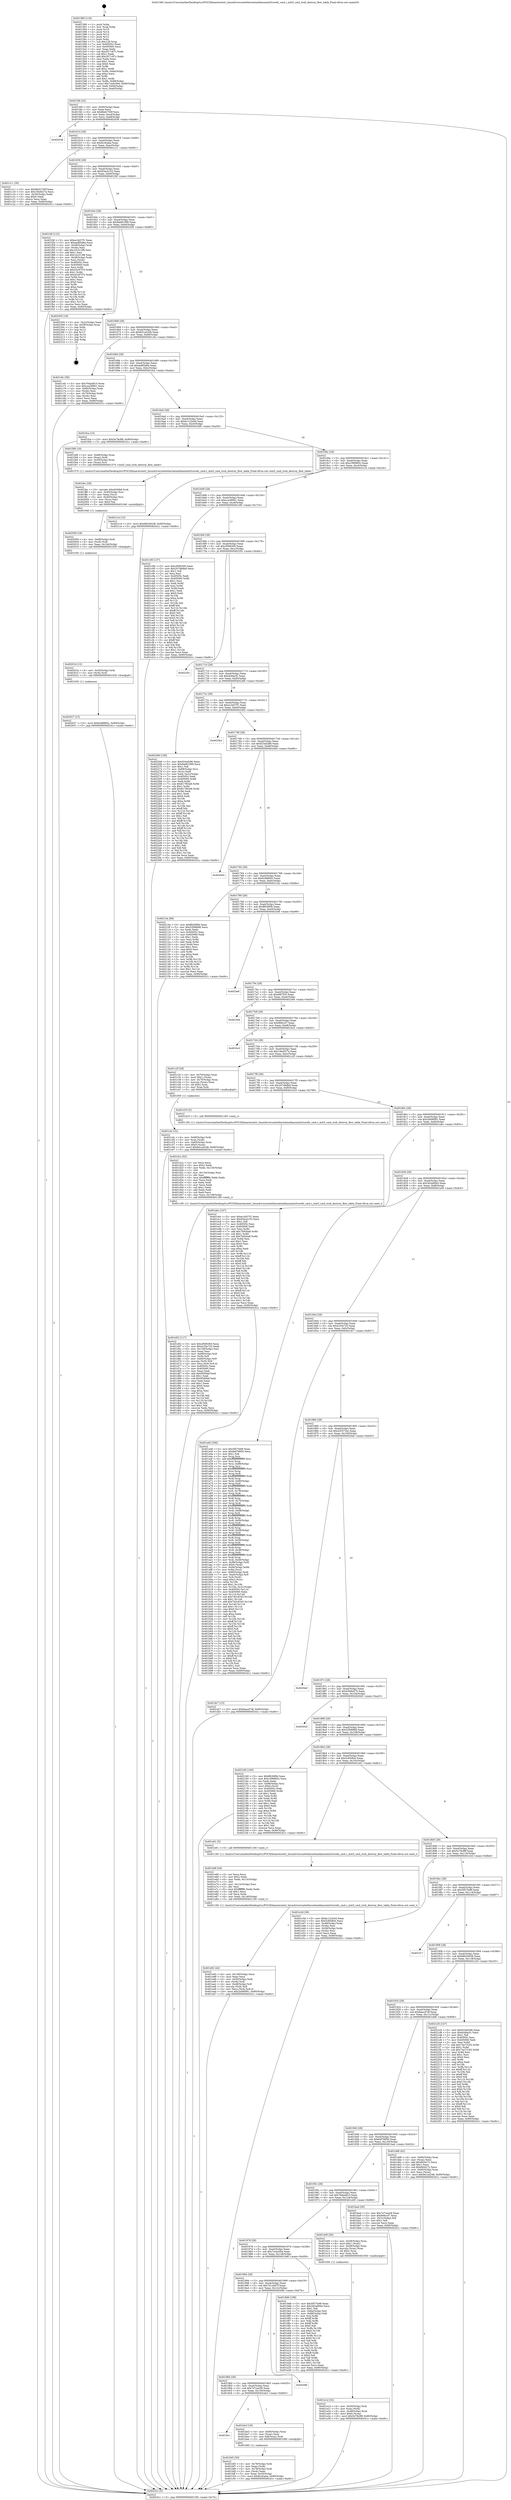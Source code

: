 digraph "0x401580" {
  label = "0x401580 (/mnt/c/Users/mathe/Desktop/tcc/POCII/binaries/extr_linuxdriversnetethernetmellanoxmlx5corefs_cmd.c_mlx5_cmd_stub_destroy_flow_table_Final-ollvm.out::main(0))"
  labelloc = "t"
  node[shape=record]

  Entry [label="",width=0.3,height=0.3,shape=circle,fillcolor=black,style=filled]
  "0x4015f4" [label="{
     0x4015f4 [32]\l
     | [instrs]\l
     &nbsp;&nbsp;0x4015f4 \<+6\>: mov -0x90(%rbp),%eax\l
     &nbsp;&nbsp;0x4015fa \<+2\>: mov %eax,%ecx\l
     &nbsp;&nbsp;0x4015fc \<+6\>: sub $0x8bd2700f,%ecx\l
     &nbsp;&nbsp;0x401602 \<+6\>: mov %eax,-0xa4(%rbp)\l
     &nbsp;&nbsp;0x401608 \<+6\>: mov %ecx,-0xa8(%rbp)\l
     &nbsp;&nbsp;0x40160e \<+6\>: je 0000000000402036 \<main+0xab6\>\l
  }"]
  "0x402036" [label="{
     0x402036\l
  }", style=dashed]
  "0x401614" [label="{
     0x401614 [28]\l
     | [instrs]\l
     &nbsp;&nbsp;0x401614 \<+5\>: jmp 0000000000401619 \<main+0x99\>\l
     &nbsp;&nbsp;0x401619 \<+6\>: mov -0xa4(%rbp),%eax\l
     &nbsp;&nbsp;0x40161f \<+5\>: sub $0x8ccfcaba,%eax\l
     &nbsp;&nbsp;0x401624 \<+6\>: mov %eax,-0xac(%rbp)\l
     &nbsp;&nbsp;0x40162a \<+6\>: je 0000000000401c11 \<main+0x691\>\l
  }"]
  Exit [label="",width=0.3,height=0.3,shape=circle,fillcolor=black,style=filled,peripheries=2]
  "0x401c11" [label="{
     0x401c11 [30]\l
     | [instrs]\l
     &nbsp;&nbsp;0x401c11 \<+5\>: mov $0x8bd2700f,%eax\l
     &nbsp;&nbsp;0x401c16 \<+5\>: mov $0x19ed527a,%ecx\l
     &nbsp;&nbsp;0x401c1b \<+3\>: mov -0x30(%rbp),%edx\l
     &nbsp;&nbsp;0x401c1e \<+3\>: cmp $0x0,%edx\l
     &nbsp;&nbsp;0x401c21 \<+3\>: cmove %ecx,%eax\l
     &nbsp;&nbsp;0x401c24 \<+6\>: mov %eax,-0x90(%rbp)\l
     &nbsp;&nbsp;0x401c2a \<+5\>: jmp 000000000040241c \<main+0xe9c\>\l
  }"]
  "0x401630" [label="{
     0x401630 [28]\l
     | [instrs]\l
     &nbsp;&nbsp;0x401630 \<+5\>: jmp 0000000000401635 \<main+0xb5\>\l
     &nbsp;&nbsp;0x401635 \<+6\>: mov -0xa4(%rbp),%eax\l
     &nbsp;&nbsp;0x40163b \<+5\>: sub $0x93acb153,%eax\l
     &nbsp;&nbsp;0x401640 \<+6\>: mov %eax,-0xb0(%rbp)\l
     &nbsp;&nbsp;0x401646 \<+6\>: je 0000000000401f4f \<main+0x9cf\>\l
  }"]
  "0x402027" [label="{
     0x402027 [15]\l
     | [instrs]\l
     &nbsp;&nbsp;0x402027 \<+10\>: movl $0xfcd88842,-0x90(%rbp)\l
     &nbsp;&nbsp;0x402031 \<+5\>: jmp 000000000040241c \<main+0xe9c\>\l
  }"]
  "0x401f4f" [label="{
     0x401f4f [123]\l
     | [instrs]\l
     &nbsp;&nbsp;0x401f4f \<+5\>: mov $0xec3d37f1,%eax\l
     &nbsp;&nbsp;0x401f54 \<+5\>: mov $0xae8f3d6a,%ecx\l
     &nbsp;&nbsp;0x401f59 \<+4\>: mov -0x48(%rbp),%rdx\l
     &nbsp;&nbsp;0x401f5d \<+2\>: mov (%rdx),%esi\l
     &nbsp;&nbsp;0x401f5f \<+6\>: add $0x10c313f8,%esi\l
     &nbsp;&nbsp;0x401f65 \<+3\>: add $0x1,%esi\l
     &nbsp;&nbsp;0x401f68 \<+6\>: sub $0x10c313f8,%esi\l
     &nbsp;&nbsp;0x401f6e \<+4\>: mov -0x48(%rbp),%rdx\l
     &nbsp;&nbsp;0x401f72 \<+2\>: mov %esi,(%rdx)\l
     &nbsp;&nbsp;0x401f74 \<+7\>: mov 0x40505c,%esi\l
     &nbsp;&nbsp;0x401f7b \<+7\>: mov 0x405060,%edi\l
     &nbsp;&nbsp;0x401f82 \<+3\>: mov %esi,%r8d\l
     &nbsp;&nbsp;0x401f85 \<+7\>: sub $0x43c97f7e,%r8d\l
     &nbsp;&nbsp;0x401f8c \<+4\>: sub $0x1,%r8d\l
     &nbsp;&nbsp;0x401f90 \<+7\>: add $0x43c97f7e,%r8d\l
     &nbsp;&nbsp;0x401f97 \<+4\>: imul %r8d,%esi\l
     &nbsp;&nbsp;0x401f9b \<+3\>: and $0x1,%esi\l
     &nbsp;&nbsp;0x401f9e \<+3\>: cmp $0x0,%esi\l
     &nbsp;&nbsp;0x401fa1 \<+4\>: sete %r9b\l
     &nbsp;&nbsp;0x401fa5 \<+3\>: cmp $0xa,%edi\l
     &nbsp;&nbsp;0x401fa8 \<+4\>: setl %r10b\l
     &nbsp;&nbsp;0x401fac \<+3\>: mov %r9b,%r11b\l
     &nbsp;&nbsp;0x401faf \<+3\>: and %r10b,%r11b\l
     &nbsp;&nbsp;0x401fb2 \<+3\>: xor %r10b,%r9b\l
     &nbsp;&nbsp;0x401fb5 \<+3\>: or %r9b,%r11b\l
     &nbsp;&nbsp;0x401fb8 \<+4\>: test $0x1,%r11b\l
     &nbsp;&nbsp;0x401fbc \<+3\>: cmovne %ecx,%eax\l
     &nbsp;&nbsp;0x401fbf \<+6\>: mov %eax,-0x90(%rbp)\l
     &nbsp;&nbsp;0x401fc5 \<+5\>: jmp 000000000040241c \<main+0xe9c\>\l
  }"]
  "0x40164c" [label="{
     0x40164c [28]\l
     | [instrs]\l
     &nbsp;&nbsp;0x40164c \<+5\>: jmp 0000000000401651 \<main+0xd1\>\l
     &nbsp;&nbsp;0x401651 \<+6\>: mov -0xa4(%rbp),%eax\l
     &nbsp;&nbsp;0x401657 \<+5\>: sub $0x9ab81089,%eax\l
     &nbsp;&nbsp;0x40165c \<+6\>: mov %eax,-0xb4(%rbp)\l
     &nbsp;&nbsp;0x401662 \<+6\>: je 0000000000402305 \<main+0xd85\>\l
  }"]
  "0x40201b" [label="{
     0x40201b [12]\l
     | [instrs]\l
     &nbsp;&nbsp;0x40201b \<+4\>: mov -0x50(%rbp),%rdi\l
     &nbsp;&nbsp;0x40201f \<+3\>: mov (%rdi),%rdi\l
     &nbsp;&nbsp;0x402022 \<+5\>: call 0000000000401030 \<free@plt\>\l
     | [calls]\l
     &nbsp;&nbsp;0x401030 \{1\} (unknown)\l
  }"]
  "0x402305" [label="{
     0x402305 [18]\l
     | [instrs]\l
     &nbsp;&nbsp;0x402305 \<+3\>: mov -0x2c(%rbp),%eax\l
     &nbsp;&nbsp;0x402308 \<+4\>: lea -0x28(%rbp),%rsp\l
     &nbsp;&nbsp;0x40230c \<+1\>: pop %rbx\l
     &nbsp;&nbsp;0x40230d \<+2\>: pop %r12\l
     &nbsp;&nbsp;0x40230f \<+2\>: pop %r13\l
     &nbsp;&nbsp;0x402311 \<+2\>: pop %r14\l
     &nbsp;&nbsp;0x402313 \<+2\>: pop %r15\l
     &nbsp;&nbsp;0x402315 \<+1\>: pop %rbp\l
     &nbsp;&nbsp;0x402316 \<+1\>: ret\l
  }"]
  "0x401668" [label="{
     0x401668 [28]\l
     | [instrs]\l
     &nbsp;&nbsp;0x401668 \<+5\>: jmp 000000000040166d \<main+0xed\>\l
     &nbsp;&nbsp;0x40166d \<+6\>: mov -0xa4(%rbp),%eax\l
     &nbsp;&nbsp;0x401673 \<+5\>: sub $0x9d1a4248,%eax\l
     &nbsp;&nbsp;0x401678 \<+6\>: mov %eax,-0xb8(%rbp)\l
     &nbsp;&nbsp;0x40167e \<+6\>: je 0000000000401c6c \<main+0x6ec\>\l
  }"]
  "0x402009" [label="{
     0x402009 [18]\l
     | [instrs]\l
     &nbsp;&nbsp;0x402009 \<+4\>: mov -0x68(%rbp),%rdi\l
     &nbsp;&nbsp;0x40200d \<+3\>: mov (%rdi),%rdi\l
     &nbsp;&nbsp;0x402010 \<+6\>: mov %eax,-0x144(%rbp)\l
     &nbsp;&nbsp;0x402016 \<+5\>: call 0000000000401030 \<free@plt\>\l
     | [calls]\l
     &nbsp;&nbsp;0x401030 \{1\} (unknown)\l
  }"]
  "0x401c6c" [label="{
     0x401c6c [36]\l
     | [instrs]\l
     &nbsp;&nbsp;0x401c6c \<+5\>: mov $0x76da4810,%eax\l
     &nbsp;&nbsp;0x401c71 \<+5\>: mov $0xcca38901,%ecx\l
     &nbsp;&nbsp;0x401c76 \<+4\>: mov -0x60(%rbp),%rdx\l
     &nbsp;&nbsp;0x401c7a \<+2\>: mov (%rdx),%esi\l
     &nbsp;&nbsp;0x401c7c \<+4\>: mov -0x70(%rbp),%rdx\l
     &nbsp;&nbsp;0x401c80 \<+2\>: cmp (%rdx),%esi\l
     &nbsp;&nbsp;0x401c82 \<+3\>: cmovl %ecx,%eax\l
     &nbsp;&nbsp;0x401c85 \<+6\>: mov %eax,-0x90(%rbp)\l
     &nbsp;&nbsp;0x401c8b \<+5\>: jmp 000000000040241c \<main+0xe9c\>\l
  }"]
  "0x401684" [label="{
     0x401684 [28]\l
     | [instrs]\l
     &nbsp;&nbsp;0x401684 \<+5\>: jmp 0000000000401689 \<main+0x109\>\l
     &nbsp;&nbsp;0x401689 \<+6\>: mov -0xa4(%rbp),%eax\l
     &nbsp;&nbsp;0x40168f \<+5\>: sub $0xae8f3d6a,%eax\l
     &nbsp;&nbsp;0x401694 \<+6\>: mov %eax,-0xbc(%rbp)\l
     &nbsp;&nbsp;0x40169a \<+6\>: je 0000000000401fca \<main+0xa4a\>\l
  }"]
  "0x401fec" [label="{
     0x401fec [29]\l
     | [instrs]\l
     &nbsp;&nbsp;0x401fec \<+10\>: movabs $0x4030b6,%rdi\l
     &nbsp;&nbsp;0x401ff6 \<+4\>: mov -0x40(%rbp),%rsi\l
     &nbsp;&nbsp;0x401ffa \<+2\>: mov %eax,(%rsi)\l
     &nbsp;&nbsp;0x401ffc \<+4\>: mov -0x40(%rbp),%rsi\l
     &nbsp;&nbsp;0x402000 \<+2\>: mov (%rsi),%esi\l
     &nbsp;&nbsp;0x402002 \<+2\>: mov $0x0,%al\l
     &nbsp;&nbsp;0x402004 \<+5\>: call 0000000000401040 \<printf@plt\>\l
     | [calls]\l
     &nbsp;&nbsp;0x401040 \{1\} (unknown)\l
  }"]
  "0x401fca" [label="{
     0x401fca [15]\l
     | [instrs]\l
     &nbsp;&nbsp;0x401fca \<+10\>: movl $0x5e78cf8f,-0x90(%rbp)\l
     &nbsp;&nbsp;0x401fd4 \<+5\>: jmp 000000000040241c \<main+0xe9c\>\l
  }"]
  "0x4016a0" [label="{
     0x4016a0 [28]\l
     | [instrs]\l
     &nbsp;&nbsp;0x4016a0 \<+5\>: jmp 00000000004016a5 \<main+0x125\>\l
     &nbsp;&nbsp;0x4016a5 \<+6\>: mov -0xa4(%rbp),%eax\l
     &nbsp;&nbsp;0x4016ab \<+5\>: sub $0xbc122e5d,%eax\l
     &nbsp;&nbsp;0x4016b0 \<+6\>: mov %eax,-0xc0(%rbp)\l
     &nbsp;&nbsp;0x4016b6 \<+6\>: je 0000000000401fd9 \<main+0xa59\>\l
  }"]
  "0x401e92" [label="{
     0x401e92 [42]\l
     | [instrs]\l
     &nbsp;&nbsp;0x401e92 \<+6\>: mov -0x140(%rbp),%ecx\l
     &nbsp;&nbsp;0x401e98 \<+3\>: imul %eax,%ecx\l
     &nbsp;&nbsp;0x401e9b \<+4\>: mov -0x50(%rbp),%rdi\l
     &nbsp;&nbsp;0x401e9f \<+3\>: mov (%rdi),%rdi\l
     &nbsp;&nbsp;0x401ea2 \<+4\>: mov -0x48(%rbp),%r8\l
     &nbsp;&nbsp;0x401ea6 \<+3\>: movslq (%r8),%r8\l
     &nbsp;&nbsp;0x401ea9 \<+4\>: mov %ecx,(%rdi,%r8,4)\l
     &nbsp;&nbsp;0x401ead \<+10\>: movl $0x2b090f91,-0x90(%rbp)\l
     &nbsp;&nbsp;0x401eb7 \<+5\>: jmp 000000000040241c \<main+0xe9c\>\l
  }"]
  "0x401fd9" [label="{
     0x401fd9 [19]\l
     | [instrs]\l
     &nbsp;&nbsp;0x401fd9 \<+4\>: mov -0x68(%rbp),%rax\l
     &nbsp;&nbsp;0x401fdd \<+3\>: mov (%rax),%rdi\l
     &nbsp;&nbsp;0x401fe0 \<+4\>: mov -0x50(%rbp),%rax\l
     &nbsp;&nbsp;0x401fe4 \<+3\>: mov (%rax),%rsi\l
     &nbsp;&nbsp;0x401fe7 \<+5\>: call 0000000000401570 \<mlx5_cmd_stub_destroy_flow_table\>\l
     | [calls]\l
     &nbsp;&nbsp;0x401570 \{1\} (/mnt/c/Users/mathe/Desktop/tcc/POCII/binaries/extr_linuxdriversnetethernetmellanoxmlx5corefs_cmd.c_mlx5_cmd_stub_destroy_flow_table_Final-ollvm.out::mlx5_cmd_stub_destroy_flow_table)\l
  }"]
  "0x4016bc" [label="{
     0x4016bc [28]\l
     | [instrs]\l
     &nbsp;&nbsp;0x4016bc \<+5\>: jmp 00000000004016c1 \<main+0x141\>\l
     &nbsp;&nbsp;0x4016c1 \<+6\>: mov -0xa4(%rbp),%eax\l
     &nbsp;&nbsp;0x4016c7 \<+5\>: sub $0xc398965c,%eax\l
     &nbsp;&nbsp;0x4016cc \<+6\>: mov %eax,-0xc4(%rbp)\l
     &nbsp;&nbsp;0x4016d2 \<+6\>: je 00000000004021c4 \<main+0xc44\>\l
  }"]
  "0x401e66" [label="{
     0x401e66 [44]\l
     | [instrs]\l
     &nbsp;&nbsp;0x401e66 \<+2\>: xor %ecx,%ecx\l
     &nbsp;&nbsp;0x401e68 \<+5\>: mov $0x2,%edx\l
     &nbsp;&nbsp;0x401e6d \<+6\>: mov %edx,-0x13c(%rbp)\l
     &nbsp;&nbsp;0x401e73 \<+1\>: cltd\l
     &nbsp;&nbsp;0x401e74 \<+6\>: mov -0x13c(%rbp),%esi\l
     &nbsp;&nbsp;0x401e7a \<+2\>: idiv %esi\l
     &nbsp;&nbsp;0x401e7c \<+6\>: imul $0xfffffffe,%edx,%edx\l
     &nbsp;&nbsp;0x401e82 \<+3\>: sub $0x1,%ecx\l
     &nbsp;&nbsp;0x401e85 \<+2\>: sub %ecx,%edx\l
     &nbsp;&nbsp;0x401e87 \<+6\>: mov %edx,-0x140(%rbp)\l
     &nbsp;&nbsp;0x401e8d \<+5\>: call 0000000000401160 \<next_i\>\l
     | [calls]\l
     &nbsp;&nbsp;0x401160 \{1\} (/mnt/c/Users/mathe/Desktop/tcc/POCII/binaries/extr_linuxdriversnetethernetmellanoxmlx5corefs_cmd.c_mlx5_cmd_stub_destroy_flow_table_Final-ollvm.out::next_i)\l
  }"]
  "0x4021c4" [label="{
     0x4021c4 [15]\l
     | [instrs]\l
     &nbsp;&nbsp;0x4021c4 \<+10\>: movl $0x68028438,-0x90(%rbp)\l
     &nbsp;&nbsp;0x4021ce \<+5\>: jmp 000000000040241c \<main+0xe9c\>\l
  }"]
  "0x4016d8" [label="{
     0x4016d8 [28]\l
     | [instrs]\l
     &nbsp;&nbsp;0x4016d8 \<+5\>: jmp 00000000004016dd \<main+0x15d\>\l
     &nbsp;&nbsp;0x4016dd \<+6\>: mov -0xa4(%rbp),%eax\l
     &nbsp;&nbsp;0x4016e3 \<+5\>: sub $0xcca38901,%eax\l
     &nbsp;&nbsp;0x4016e8 \<+6\>: mov %eax,-0xc8(%rbp)\l
     &nbsp;&nbsp;0x4016ee \<+6\>: je 0000000000401c90 \<main+0x710\>\l
  }"]
  "0x401e1d" [label="{
     0x401e1d [32]\l
     | [instrs]\l
     &nbsp;&nbsp;0x401e1d \<+4\>: mov -0x50(%rbp),%rdi\l
     &nbsp;&nbsp;0x401e21 \<+3\>: mov %rax,(%rdi)\l
     &nbsp;&nbsp;0x401e24 \<+4\>: mov -0x48(%rbp),%rax\l
     &nbsp;&nbsp;0x401e28 \<+6\>: movl $0x0,(%rax)\l
     &nbsp;&nbsp;0x401e2e \<+10\>: movl $0x5e78cf8f,-0x90(%rbp)\l
     &nbsp;&nbsp;0x401e38 \<+5\>: jmp 000000000040241c \<main+0xe9c\>\l
  }"]
  "0x401c90" [label="{
     0x401c90 [137]\l
     | [instrs]\l
     &nbsp;&nbsp;0x401c90 \<+5\>: mov $0xcf596300,%eax\l
     &nbsp;&nbsp;0x401c95 \<+5\>: mov $0x207d8db8,%ecx\l
     &nbsp;&nbsp;0x401c9a \<+2\>: mov $0x1,%dl\l
     &nbsp;&nbsp;0x401c9c \<+2\>: xor %esi,%esi\l
     &nbsp;&nbsp;0x401c9e \<+7\>: mov 0x40505c,%edi\l
     &nbsp;&nbsp;0x401ca5 \<+8\>: mov 0x405060,%r8d\l
     &nbsp;&nbsp;0x401cad \<+3\>: sub $0x1,%esi\l
     &nbsp;&nbsp;0x401cb0 \<+3\>: mov %edi,%r9d\l
     &nbsp;&nbsp;0x401cb3 \<+3\>: add %esi,%r9d\l
     &nbsp;&nbsp;0x401cb6 \<+4\>: imul %r9d,%edi\l
     &nbsp;&nbsp;0x401cba \<+3\>: and $0x1,%edi\l
     &nbsp;&nbsp;0x401cbd \<+3\>: cmp $0x0,%edi\l
     &nbsp;&nbsp;0x401cc0 \<+4\>: sete %r10b\l
     &nbsp;&nbsp;0x401cc4 \<+4\>: cmp $0xa,%r8d\l
     &nbsp;&nbsp;0x401cc8 \<+4\>: setl %r11b\l
     &nbsp;&nbsp;0x401ccc \<+3\>: mov %r10b,%bl\l
     &nbsp;&nbsp;0x401ccf \<+3\>: xor $0xff,%bl\l
     &nbsp;&nbsp;0x401cd2 \<+3\>: mov %r11b,%r14b\l
     &nbsp;&nbsp;0x401cd5 \<+4\>: xor $0xff,%r14b\l
     &nbsp;&nbsp;0x401cd9 \<+3\>: xor $0x0,%dl\l
     &nbsp;&nbsp;0x401cdc \<+3\>: mov %bl,%r15b\l
     &nbsp;&nbsp;0x401cdf \<+4\>: and $0x0,%r15b\l
     &nbsp;&nbsp;0x401ce3 \<+3\>: and %dl,%r10b\l
     &nbsp;&nbsp;0x401ce6 \<+3\>: mov %r14b,%r12b\l
     &nbsp;&nbsp;0x401ce9 \<+4\>: and $0x0,%r12b\l
     &nbsp;&nbsp;0x401ced \<+3\>: and %dl,%r11b\l
     &nbsp;&nbsp;0x401cf0 \<+3\>: or %r10b,%r15b\l
     &nbsp;&nbsp;0x401cf3 \<+3\>: or %r11b,%r12b\l
     &nbsp;&nbsp;0x401cf6 \<+3\>: xor %r12b,%r15b\l
     &nbsp;&nbsp;0x401cf9 \<+3\>: or %r14b,%bl\l
     &nbsp;&nbsp;0x401cfc \<+3\>: xor $0xff,%bl\l
     &nbsp;&nbsp;0x401cff \<+3\>: or $0x0,%dl\l
     &nbsp;&nbsp;0x401d02 \<+2\>: and %dl,%bl\l
     &nbsp;&nbsp;0x401d04 \<+3\>: or %bl,%r15b\l
     &nbsp;&nbsp;0x401d07 \<+4\>: test $0x1,%r15b\l
     &nbsp;&nbsp;0x401d0b \<+3\>: cmovne %ecx,%eax\l
     &nbsp;&nbsp;0x401d0e \<+6\>: mov %eax,-0x90(%rbp)\l
     &nbsp;&nbsp;0x401d14 \<+5\>: jmp 000000000040241c \<main+0xe9c\>\l
  }"]
  "0x4016f4" [label="{
     0x4016f4 [28]\l
     | [instrs]\l
     &nbsp;&nbsp;0x4016f4 \<+5\>: jmp 00000000004016f9 \<main+0x179\>\l
     &nbsp;&nbsp;0x4016f9 \<+6\>: mov -0xa4(%rbp),%eax\l
     &nbsp;&nbsp;0x4016ff \<+5\>: sub $0xcf596300,%eax\l
     &nbsp;&nbsp;0x401704 \<+6\>: mov %eax,-0xcc(%rbp)\l
     &nbsp;&nbsp;0x40170a \<+6\>: je 000000000040235c \<main+0xddc\>\l
  }"]
  "0x401d52" [label="{
     0x401d52 [117]\l
     | [instrs]\l
     &nbsp;&nbsp;0x401d52 \<+5\>: mov $0xcf596300,%ecx\l
     &nbsp;&nbsp;0x401d57 \<+5\>: mov $0x41f3e725,%edx\l
     &nbsp;&nbsp;0x401d5c \<+6\>: mov -0x138(%rbp),%esi\l
     &nbsp;&nbsp;0x401d62 \<+3\>: imul %eax,%esi\l
     &nbsp;&nbsp;0x401d65 \<+4\>: mov -0x68(%rbp),%r8\l
     &nbsp;&nbsp;0x401d69 \<+3\>: mov (%r8),%r8\l
     &nbsp;&nbsp;0x401d6c \<+4\>: mov -0x60(%rbp),%r9\l
     &nbsp;&nbsp;0x401d70 \<+3\>: movslq (%r9),%r9\l
     &nbsp;&nbsp;0x401d73 \<+4\>: mov %esi,(%r8,%r9,4)\l
     &nbsp;&nbsp;0x401d77 \<+7\>: mov 0x40505c,%eax\l
     &nbsp;&nbsp;0x401d7e \<+7\>: mov 0x405060,%esi\l
     &nbsp;&nbsp;0x401d85 \<+2\>: mov %eax,%edi\l
     &nbsp;&nbsp;0x401d87 \<+6\>: add $0x9500faf,%edi\l
     &nbsp;&nbsp;0x401d8d \<+3\>: sub $0x1,%edi\l
     &nbsp;&nbsp;0x401d90 \<+6\>: sub $0x9500faf,%edi\l
     &nbsp;&nbsp;0x401d96 \<+3\>: imul %edi,%eax\l
     &nbsp;&nbsp;0x401d99 \<+3\>: and $0x1,%eax\l
     &nbsp;&nbsp;0x401d9c \<+3\>: cmp $0x0,%eax\l
     &nbsp;&nbsp;0x401d9f \<+4\>: sete %r10b\l
     &nbsp;&nbsp;0x401da3 \<+3\>: cmp $0xa,%esi\l
     &nbsp;&nbsp;0x401da6 \<+4\>: setl %r11b\l
     &nbsp;&nbsp;0x401daa \<+3\>: mov %r10b,%bl\l
     &nbsp;&nbsp;0x401dad \<+3\>: and %r11b,%bl\l
     &nbsp;&nbsp;0x401db0 \<+3\>: xor %r11b,%r10b\l
     &nbsp;&nbsp;0x401db3 \<+3\>: or %r10b,%bl\l
     &nbsp;&nbsp;0x401db6 \<+3\>: test $0x1,%bl\l
     &nbsp;&nbsp;0x401db9 \<+3\>: cmovne %edx,%ecx\l
     &nbsp;&nbsp;0x401dbc \<+6\>: mov %ecx,-0x90(%rbp)\l
     &nbsp;&nbsp;0x401dc2 \<+5\>: jmp 000000000040241c \<main+0xe9c\>\l
  }"]
  "0x40235c" [label="{
     0x40235c\l
  }", style=dashed]
  "0x401710" [label="{
     0x401710 [28]\l
     | [instrs]\l
     &nbsp;&nbsp;0x401710 \<+5\>: jmp 0000000000401715 \<main+0x195\>\l
     &nbsp;&nbsp;0x401715 \<+6\>: mov -0xa4(%rbp),%eax\l
     &nbsp;&nbsp;0x40171b \<+5\>: sub $0xdcbfacf1,%eax\l
     &nbsp;&nbsp;0x401720 \<+6\>: mov %eax,-0xd0(%rbp)\l
     &nbsp;&nbsp;0x401726 \<+6\>: je 0000000000402266 \<main+0xce6\>\l
  }"]
  "0x401d1e" [label="{
     0x401d1e [52]\l
     | [instrs]\l
     &nbsp;&nbsp;0x401d1e \<+2\>: xor %ecx,%ecx\l
     &nbsp;&nbsp;0x401d20 \<+5\>: mov $0x2,%edx\l
     &nbsp;&nbsp;0x401d25 \<+6\>: mov %edx,-0x134(%rbp)\l
     &nbsp;&nbsp;0x401d2b \<+1\>: cltd\l
     &nbsp;&nbsp;0x401d2c \<+6\>: mov -0x134(%rbp),%esi\l
     &nbsp;&nbsp;0x401d32 \<+2\>: idiv %esi\l
     &nbsp;&nbsp;0x401d34 \<+6\>: imul $0xfffffffe,%edx,%edx\l
     &nbsp;&nbsp;0x401d3a \<+2\>: mov %ecx,%edi\l
     &nbsp;&nbsp;0x401d3c \<+2\>: sub %edx,%edi\l
     &nbsp;&nbsp;0x401d3e \<+2\>: mov %ecx,%edx\l
     &nbsp;&nbsp;0x401d40 \<+3\>: sub $0x1,%edx\l
     &nbsp;&nbsp;0x401d43 \<+2\>: add %edx,%edi\l
     &nbsp;&nbsp;0x401d45 \<+2\>: sub %edi,%ecx\l
     &nbsp;&nbsp;0x401d47 \<+6\>: mov %ecx,-0x138(%rbp)\l
     &nbsp;&nbsp;0x401d4d \<+5\>: call 0000000000401160 \<next_i\>\l
     | [calls]\l
     &nbsp;&nbsp;0x401160 \{1\} (/mnt/c/Users/mathe/Desktop/tcc/POCII/binaries/extr_linuxdriversnetethernetmellanoxmlx5corefs_cmd.c_mlx5_cmd_stub_destroy_flow_table_Final-ollvm.out::next_i)\l
  }"]
  "0x402266" [label="{
     0x402266 [159]\l
     | [instrs]\l
     &nbsp;&nbsp;0x402266 \<+5\>: mov $0xf23ed296,%eax\l
     &nbsp;&nbsp;0x40226b \<+5\>: mov $0x9ab81089,%ecx\l
     &nbsp;&nbsp;0x402270 \<+2\>: mov $0x1,%dl\l
     &nbsp;&nbsp;0x402272 \<+7\>: mov -0x88(%rbp),%rsi\l
     &nbsp;&nbsp;0x402279 \<+2\>: mov (%rsi),%edi\l
     &nbsp;&nbsp;0x40227b \<+3\>: mov %edi,-0x2c(%rbp)\l
     &nbsp;&nbsp;0x40227e \<+7\>: mov 0x40505c,%edi\l
     &nbsp;&nbsp;0x402285 \<+8\>: mov 0x405060,%r8d\l
     &nbsp;&nbsp;0x40228d \<+3\>: mov %edi,%r9d\l
     &nbsp;&nbsp;0x402290 \<+7\>: sub $0x817f63e8,%r9d\l
     &nbsp;&nbsp;0x402297 \<+4\>: sub $0x1,%r9d\l
     &nbsp;&nbsp;0x40229b \<+7\>: add $0x817f63e8,%r9d\l
     &nbsp;&nbsp;0x4022a2 \<+4\>: imul %r9d,%edi\l
     &nbsp;&nbsp;0x4022a6 \<+3\>: and $0x1,%edi\l
     &nbsp;&nbsp;0x4022a9 \<+3\>: cmp $0x0,%edi\l
     &nbsp;&nbsp;0x4022ac \<+4\>: sete %r10b\l
     &nbsp;&nbsp;0x4022b0 \<+4\>: cmp $0xa,%r8d\l
     &nbsp;&nbsp;0x4022b4 \<+4\>: setl %r11b\l
     &nbsp;&nbsp;0x4022b8 \<+3\>: mov %r10b,%bl\l
     &nbsp;&nbsp;0x4022bb \<+3\>: xor $0xff,%bl\l
     &nbsp;&nbsp;0x4022be \<+3\>: mov %r11b,%r14b\l
     &nbsp;&nbsp;0x4022c1 \<+4\>: xor $0xff,%r14b\l
     &nbsp;&nbsp;0x4022c5 \<+3\>: xor $0x1,%dl\l
     &nbsp;&nbsp;0x4022c8 \<+3\>: mov %bl,%r15b\l
     &nbsp;&nbsp;0x4022cb \<+4\>: and $0xff,%r15b\l
     &nbsp;&nbsp;0x4022cf \<+3\>: and %dl,%r10b\l
     &nbsp;&nbsp;0x4022d2 \<+3\>: mov %r14b,%r12b\l
     &nbsp;&nbsp;0x4022d5 \<+4\>: and $0xff,%r12b\l
     &nbsp;&nbsp;0x4022d9 \<+3\>: and %dl,%r11b\l
     &nbsp;&nbsp;0x4022dc \<+3\>: or %r10b,%r15b\l
     &nbsp;&nbsp;0x4022df \<+3\>: or %r11b,%r12b\l
     &nbsp;&nbsp;0x4022e2 \<+3\>: xor %r12b,%r15b\l
     &nbsp;&nbsp;0x4022e5 \<+3\>: or %r14b,%bl\l
     &nbsp;&nbsp;0x4022e8 \<+3\>: xor $0xff,%bl\l
     &nbsp;&nbsp;0x4022eb \<+3\>: or $0x1,%dl\l
     &nbsp;&nbsp;0x4022ee \<+2\>: and %dl,%bl\l
     &nbsp;&nbsp;0x4022f0 \<+3\>: or %bl,%r15b\l
     &nbsp;&nbsp;0x4022f3 \<+4\>: test $0x1,%r15b\l
     &nbsp;&nbsp;0x4022f7 \<+3\>: cmovne %ecx,%eax\l
     &nbsp;&nbsp;0x4022fa \<+6\>: mov %eax,-0x90(%rbp)\l
     &nbsp;&nbsp;0x402300 \<+5\>: jmp 000000000040241c \<main+0xe9c\>\l
  }"]
  "0x40172c" [label="{
     0x40172c [28]\l
     | [instrs]\l
     &nbsp;&nbsp;0x40172c \<+5\>: jmp 0000000000401731 \<main+0x1b1\>\l
     &nbsp;&nbsp;0x401731 \<+6\>: mov -0xa4(%rbp),%eax\l
     &nbsp;&nbsp;0x401737 \<+5\>: sub $0xec3d37f1,%eax\l
     &nbsp;&nbsp;0x40173c \<+6\>: mov %eax,-0xd4(%rbp)\l
     &nbsp;&nbsp;0x401742 \<+6\>: je 00000000004023b2 \<main+0xe32\>\l
  }"]
  "0x401c4c" [label="{
     0x401c4c [32]\l
     | [instrs]\l
     &nbsp;&nbsp;0x401c4c \<+4\>: mov -0x68(%rbp),%rdi\l
     &nbsp;&nbsp;0x401c50 \<+3\>: mov %rax,(%rdi)\l
     &nbsp;&nbsp;0x401c53 \<+4\>: mov -0x60(%rbp),%rax\l
     &nbsp;&nbsp;0x401c57 \<+6\>: movl $0x0,(%rax)\l
     &nbsp;&nbsp;0x401c5d \<+10\>: movl $0x9d1a4248,-0x90(%rbp)\l
     &nbsp;&nbsp;0x401c67 \<+5\>: jmp 000000000040241c \<main+0xe9c\>\l
  }"]
  "0x4023b2" [label="{
     0x4023b2\l
  }", style=dashed]
  "0x401748" [label="{
     0x401748 [28]\l
     | [instrs]\l
     &nbsp;&nbsp;0x401748 \<+5\>: jmp 000000000040174d \<main+0x1cd\>\l
     &nbsp;&nbsp;0x40174d \<+6\>: mov -0xa4(%rbp),%eax\l
     &nbsp;&nbsp;0x401753 \<+5\>: sub $0xf23ed296,%eax\l
     &nbsp;&nbsp;0x401758 \<+6\>: mov %eax,-0xd8(%rbp)\l
     &nbsp;&nbsp;0x40175e \<+6\>: je 0000000000402404 \<main+0xe84\>\l
  }"]
  "0x401bf3" [label="{
     0x401bf3 [30]\l
     | [instrs]\l
     &nbsp;&nbsp;0x401bf3 \<+4\>: mov -0x78(%rbp),%rdi\l
     &nbsp;&nbsp;0x401bf7 \<+2\>: mov %eax,(%rdi)\l
     &nbsp;&nbsp;0x401bf9 \<+4\>: mov -0x78(%rbp),%rdi\l
     &nbsp;&nbsp;0x401bfd \<+2\>: mov (%rdi),%eax\l
     &nbsp;&nbsp;0x401bff \<+3\>: mov %eax,-0x30(%rbp)\l
     &nbsp;&nbsp;0x401c02 \<+10\>: movl $0x8ccfcaba,-0x90(%rbp)\l
     &nbsp;&nbsp;0x401c0c \<+5\>: jmp 000000000040241c \<main+0xe9c\>\l
  }"]
  "0x402404" [label="{
     0x402404\l
  }", style=dashed]
  "0x401764" [label="{
     0x401764 [28]\l
     | [instrs]\l
     &nbsp;&nbsp;0x401764 \<+5\>: jmp 0000000000401769 \<main+0x1e9\>\l
     &nbsp;&nbsp;0x401769 \<+6\>: mov -0xa4(%rbp),%eax\l
     &nbsp;&nbsp;0x40176f \<+5\>: sub $0xfcd88842,%eax\l
     &nbsp;&nbsp;0x401774 \<+6\>: mov %eax,-0xdc(%rbp)\l
     &nbsp;&nbsp;0x40177a \<+6\>: je 000000000040210a \<main+0xb8a\>\l
  }"]
  "0x4019cc" [label="{
     0x4019cc\l
  }", style=dashed]
  "0x40210a" [label="{
     0x40210a [86]\l
     | [instrs]\l
     &nbsp;&nbsp;0x40210a \<+5\>: mov $0xff436f0b,%eax\l
     &nbsp;&nbsp;0x40210f \<+5\>: mov $0x52f08688,%ecx\l
     &nbsp;&nbsp;0x402114 \<+2\>: xor %edx,%edx\l
     &nbsp;&nbsp;0x402116 \<+7\>: mov 0x40505c,%esi\l
     &nbsp;&nbsp;0x40211d \<+7\>: mov 0x405060,%edi\l
     &nbsp;&nbsp;0x402124 \<+3\>: sub $0x1,%edx\l
     &nbsp;&nbsp;0x402127 \<+3\>: mov %esi,%r8d\l
     &nbsp;&nbsp;0x40212a \<+3\>: add %edx,%r8d\l
     &nbsp;&nbsp;0x40212d \<+4\>: imul %r8d,%esi\l
     &nbsp;&nbsp;0x402131 \<+3\>: and $0x1,%esi\l
     &nbsp;&nbsp;0x402134 \<+3\>: cmp $0x0,%esi\l
     &nbsp;&nbsp;0x402137 \<+4\>: sete %r9b\l
     &nbsp;&nbsp;0x40213b \<+3\>: cmp $0xa,%edi\l
     &nbsp;&nbsp;0x40213e \<+4\>: setl %r10b\l
     &nbsp;&nbsp;0x402142 \<+3\>: mov %r9b,%r11b\l
     &nbsp;&nbsp;0x402145 \<+3\>: and %r10b,%r11b\l
     &nbsp;&nbsp;0x402148 \<+3\>: xor %r10b,%r9b\l
     &nbsp;&nbsp;0x40214b \<+3\>: or %r9b,%r11b\l
     &nbsp;&nbsp;0x40214e \<+4\>: test $0x1,%r11b\l
     &nbsp;&nbsp;0x402152 \<+3\>: cmovne %ecx,%eax\l
     &nbsp;&nbsp;0x402155 \<+6\>: mov %eax,-0x90(%rbp)\l
     &nbsp;&nbsp;0x40215b \<+5\>: jmp 000000000040241c \<main+0xe9c\>\l
  }"]
  "0x401780" [label="{
     0x401780 [28]\l
     | [instrs]\l
     &nbsp;&nbsp;0x401780 \<+5\>: jmp 0000000000401785 \<main+0x205\>\l
     &nbsp;&nbsp;0x401785 \<+6\>: mov -0xa4(%rbp),%eax\l
     &nbsp;&nbsp;0x40178b \<+5\>: sub $0xff436f0b,%eax\l
     &nbsp;&nbsp;0x401790 \<+6\>: mov %eax,-0xe0(%rbp)\l
     &nbsp;&nbsp;0x401796 \<+6\>: je 00000000004023e8 \<main+0xe68\>\l
  }"]
  "0x401be3" [label="{
     0x401be3 [16]\l
     | [instrs]\l
     &nbsp;&nbsp;0x401be3 \<+4\>: mov -0x80(%rbp),%rax\l
     &nbsp;&nbsp;0x401be7 \<+3\>: mov (%rax),%rax\l
     &nbsp;&nbsp;0x401bea \<+4\>: mov 0x8(%rax),%rdi\l
     &nbsp;&nbsp;0x401bee \<+5\>: call 0000000000401060 \<atoi@plt\>\l
     | [calls]\l
     &nbsp;&nbsp;0x401060 \{1\} (unknown)\l
  }"]
  "0x4023e8" [label="{
     0x4023e8\l
  }", style=dashed]
  "0x40179c" [label="{
     0x40179c [28]\l
     | [instrs]\l
     &nbsp;&nbsp;0x40179c \<+5\>: jmp 00000000004017a1 \<main+0x221\>\l
     &nbsp;&nbsp;0x4017a1 \<+6\>: mov -0xa4(%rbp),%eax\l
     &nbsp;&nbsp;0x4017a7 \<+5\>: sub $0x66f7f20,%eax\l
     &nbsp;&nbsp;0x4017ac \<+6\>: mov %eax,-0xe4(%rbp)\l
     &nbsp;&nbsp;0x4017b2 \<+6\>: je 00000000004023d4 \<main+0xe54\>\l
  }"]
  "0x4019b0" [label="{
     0x4019b0 [28]\l
     | [instrs]\l
     &nbsp;&nbsp;0x4019b0 \<+5\>: jmp 00000000004019b5 \<main+0x435\>\l
     &nbsp;&nbsp;0x4019b5 \<+6\>: mov -0xa4(%rbp),%eax\l
     &nbsp;&nbsp;0x4019bb \<+5\>: sub $0x7e7cee38,%eax\l
     &nbsp;&nbsp;0x4019c0 \<+6\>: mov %eax,-0x130(%rbp)\l
     &nbsp;&nbsp;0x4019c6 \<+6\>: je 0000000000401be3 \<main+0x663\>\l
  }"]
  "0x4023d4" [label="{
     0x4023d4\l
  }", style=dashed]
  "0x4017b8" [label="{
     0x4017b8 [28]\l
     | [instrs]\l
     &nbsp;&nbsp;0x4017b8 \<+5\>: jmp 00000000004017bd \<main+0x23d\>\l
     &nbsp;&nbsp;0x4017bd \<+6\>: mov -0xa4(%rbp),%eax\l
     &nbsp;&nbsp;0x4017c3 \<+5\>: sub $0x906ccf7,%eax\l
     &nbsp;&nbsp;0x4017c8 \<+6\>: mov %eax,-0xe8(%rbp)\l
     &nbsp;&nbsp;0x4017ce \<+6\>: je 0000000000401bc2 \<main+0x642\>\l
  }"]
  "0x4020fb" [label="{
     0x4020fb\l
  }", style=dashed]
  "0x401bc2" [label="{
     0x401bc2\l
  }", style=dashed]
  "0x4017d4" [label="{
     0x4017d4 [28]\l
     | [instrs]\l
     &nbsp;&nbsp;0x4017d4 \<+5\>: jmp 00000000004017d9 \<main+0x259\>\l
     &nbsp;&nbsp;0x4017d9 \<+6\>: mov -0xa4(%rbp),%eax\l
     &nbsp;&nbsp;0x4017df \<+5\>: sub $0x19ed527a,%eax\l
     &nbsp;&nbsp;0x4017e4 \<+6\>: mov %eax,-0xec(%rbp)\l
     &nbsp;&nbsp;0x4017ea \<+6\>: je 0000000000401c2f \<main+0x6af\>\l
  }"]
  "0x401580" [label="{
     0x401580 [116]\l
     | [instrs]\l
     &nbsp;&nbsp;0x401580 \<+1\>: push %rbp\l
     &nbsp;&nbsp;0x401581 \<+3\>: mov %rsp,%rbp\l
     &nbsp;&nbsp;0x401584 \<+2\>: push %r15\l
     &nbsp;&nbsp;0x401586 \<+2\>: push %r14\l
     &nbsp;&nbsp;0x401588 \<+2\>: push %r13\l
     &nbsp;&nbsp;0x40158a \<+2\>: push %r12\l
     &nbsp;&nbsp;0x40158c \<+1\>: push %rbx\l
     &nbsp;&nbsp;0x40158d \<+7\>: sub $0x128,%rsp\l
     &nbsp;&nbsp;0x401594 \<+7\>: mov 0x40505c,%eax\l
     &nbsp;&nbsp;0x40159b \<+7\>: mov 0x405060,%ecx\l
     &nbsp;&nbsp;0x4015a2 \<+2\>: mov %eax,%edx\l
     &nbsp;&nbsp;0x4015a4 \<+6\>: sub $0x3f17c87c,%edx\l
     &nbsp;&nbsp;0x4015aa \<+3\>: sub $0x1,%edx\l
     &nbsp;&nbsp;0x4015ad \<+6\>: add $0x3f17c87c,%edx\l
     &nbsp;&nbsp;0x4015b3 \<+3\>: imul %edx,%eax\l
     &nbsp;&nbsp;0x4015b6 \<+3\>: and $0x1,%eax\l
     &nbsp;&nbsp;0x4015b9 \<+3\>: cmp $0x0,%eax\l
     &nbsp;&nbsp;0x4015bc \<+4\>: sete %r8b\l
     &nbsp;&nbsp;0x4015c0 \<+4\>: and $0x1,%r8b\l
     &nbsp;&nbsp;0x4015c4 \<+7\>: mov %r8b,-0x8a(%rbp)\l
     &nbsp;&nbsp;0x4015cb \<+3\>: cmp $0xa,%ecx\l
     &nbsp;&nbsp;0x4015ce \<+4\>: setl %r8b\l
     &nbsp;&nbsp;0x4015d2 \<+4\>: and $0x1,%r8b\l
     &nbsp;&nbsp;0x4015d6 \<+7\>: mov %r8b,-0x89(%rbp)\l
     &nbsp;&nbsp;0x4015dd \<+10\>: movl $0x7ce4c004,-0x90(%rbp)\l
     &nbsp;&nbsp;0x4015e7 \<+6\>: mov %edi,-0x94(%rbp)\l
     &nbsp;&nbsp;0x4015ed \<+7\>: mov %rsi,-0xa0(%rbp)\l
  }"]
  "0x401c2f" [label="{
     0x401c2f [29]\l
     | [instrs]\l
     &nbsp;&nbsp;0x401c2f \<+4\>: mov -0x70(%rbp),%rax\l
     &nbsp;&nbsp;0x401c33 \<+6\>: movl $0x1,(%rax)\l
     &nbsp;&nbsp;0x401c39 \<+4\>: mov -0x70(%rbp),%rax\l
     &nbsp;&nbsp;0x401c3d \<+3\>: movslq (%rax),%rax\l
     &nbsp;&nbsp;0x401c40 \<+4\>: shl $0x2,%rax\l
     &nbsp;&nbsp;0x401c44 \<+3\>: mov %rax,%rdi\l
     &nbsp;&nbsp;0x401c47 \<+5\>: call 0000000000401050 \<malloc@plt\>\l
     | [calls]\l
     &nbsp;&nbsp;0x401050 \{1\} (unknown)\l
  }"]
  "0x4017f0" [label="{
     0x4017f0 [28]\l
     | [instrs]\l
     &nbsp;&nbsp;0x4017f0 \<+5\>: jmp 00000000004017f5 \<main+0x275\>\l
     &nbsp;&nbsp;0x4017f5 \<+6\>: mov -0xa4(%rbp),%eax\l
     &nbsp;&nbsp;0x4017fb \<+5\>: sub $0x207d8db8,%eax\l
     &nbsp;&nbsp;0x401800 \<+6\>: mov %eax,-0xf0(%rbp)\l
     &nbsp;&nbsp;0x401806 \<+6\>: je 0000000000401d19 \<main+0x799\>\l
  }"]
  "0x40241c" [label="{
     0x40241c [5]\l
     | [instrs]\l
     &nbsp;&nbsp;0x40241c \<+5\>: jmp 00000000004015f4 \<main+0x74\>\l
  }"]
  "0x401d19" [label="{
     0x401d19 [5]\l
     | [instrs]\l
     &nbsp;&nbsp;0x401d19 \<+5\>: call 0000000000401160 \<next_i\>\l
     | [calls]\l
     &nbsp;&nbsp;0x401160 \{1\} (/mnt/c/Users/mathe/Desktop/tcc/POCII/binaries/extr_linuxdriversnetethernetmellanoxmlx5corefs_cmd.c_mlx5_cmd_stub_destroy_flow_table_Final-ollvm.out::next_i)\l
  }"]
  "0x40180c" [label="{
     0x40180c [28]\l
     | [instrs]\l
     &nbsp;&nbsp;0x40180c \<+5\>: jmp 0000000000401811 \<main+0x291\>\l
     &nbsp;&nbsp;0x401811 \<+6\>: mov -0xa4(%rbp),%eax\l
     &nbsp;&nbsp;0x401817 \<+5\>: sub $0x2b090f91,%eax\l
     &nbsp;&nbsp;0x40181c \<+6\>: mov %eax,-0xf4(%rbp)\l
     &nbsp;&nbsp;0x401822 \<+6\>: je 0000000000401ebc \<main+0x93c\>\l
  }"]
  "0x401994" [label="{
     0x401994 [28]\l
     | [instrs]\l
     &nbsp;&nbsp;0x401994 \<+5\>: jmp 0000000000401999 \<main+0x419\>\l
     &nbsp;&nbsp;0x401999 \<+6\>: mov -0xa4(%rbp),%eax\l
     &nbsp;&nbsp;0x40199f \<+5\>: sub $0x7d14407f,%eax\l
     &nbsp;&nbsp;0x4019a4 \<+6\>: mov %eax,-0x12c(%rbp)\l
     &nbsp;&nbsp;0x4019aa \<+6\>: je 00000000004020fb \<main+0xb7b\>\l
  }"]
  "0x401ebc" [label="{
     0x401ebc [147]\l
     | [instrs]\l
     &nbsp;&nbsp;0x401ebc \<+5\>: mov $0xec3d37f1,%eax\l
     &nbsp;&nbsp;0x401ec1 \<+5\>: mov $0x93acb153,%ecx\l
     &nbsp;&nbsp;0x401ec6 \<+2\>: mov $0x1,%dl\l
     &nbsp;&nbsp;0x401ec8 \<+7\>: mov 0x40505c,%esi\l
     &nbsp;&nbsp;0x401ecf \<+7\>: mov 0x405060,%edi\l
     &nbsp;&nbsp;0x401ed6 \<+3\>: mov %esi,%r8d\l
     &nbsp;&nbsp;0x401ed9 \<+7\>: add $0x7b92ba8,%r8d\l
     &nbsp;&nbsp;0x401ee0 \<+4\>: sub $0x1,%r8d\l
     &nbsp;&nbsp;0x401ee4 \<+7\>: sub $0x7b92ba8,%r8d\l
     &nbsp;&nbsp;0x401eeb \<+4\>: imul %r8d,%esi\l
     &nbsp;&nbsp;0x401eef \<+3\>: and $0x1,%esi\l
     &nbsp;&nbsp;0x401ef2 \<+3\>: cmp $0x0,%esi\l
     &nbsp;&nbsp;0x401ef5 \<+4\>: sete %r9b\l
     &nbsp;&nbsp;0x401ef9 \<+3\>: cmp $0xa,%edi\l
     &nbsp;&nbsp;0x401efc \<+4\>: setl %r10b\l
     &nbsp;&nbsp;0x401f00 \<+3\>: mov %r9b,%r11b\l
     &nbsp;&nbsp;0x401f03 \<+4\>: xor $0xff,%r11b\l
     &nbsp;&nbsp;0x401f07 \<+3\>: mov %r10b,%bl\l
     &nbsp;&nbsp;0x401f0a \<+3\>: xor $0xff,%bl\l
     &nbsp;&nbsp;0x401f0d \<+3\>: xor $0x0,%dl\l
     &nbsp;&nbsp;0x401f10 \<+3\>: mov %r11b,%r14b\l
     &nbsp;&nbsp;0x401f13 \<+4\>: and $0x0,%r14b\l
     &nbsp;&nbsp;0x401f17 \<+3\>: and %dl,%r9b\l
     &nbsp;&nbsp;0x401f1a \<+3\>: mov %bl,%r15b\l
     &nbsp;&nbsp;0x401f1d \<+4\>: and $0x0,%r15b\l
     &nbsp;&nbsp;0x401f21 \<+3\>: and %dl,%r10b\l
     &nbsp;&nbsp;0x401f24 \<+3\>: or %r9b,%r14b\l
     &nbsp;&nbsp;0x401f27 \<+3\>: or %r10b,%r15b\l
     &nbsp;&nbsp;0x401f2a \<+3\>: xor %r15b,%r14b\l
     &nbsp;&nbsp;0x401f2d \<+3\>: or %bl,%r11b\l
     &nbsp;&nbsp;0x401f30 \<+4\>: xor $0xff,%r11b\l
     &nbsp;&nbsp;0x401f34 \<+3\>: or $0x0,%dl\l
     &nbsp;&nbsp;0x401f37 \<+3\>: and %dl,%r11b\l
     &nbsp;&nbsp;0x401f3a \<+3\>: or %r11b,%r14b\l
     &nbsp;&nbsp;0x401f3d \<+4\>: test $0x1,%r14b\l
     &nbsp;&nbsp;0x401f41 \<+3\>: cmovne %ecx,%eax\l
     &nbsp;&nbsp;0x401f44 \<+6\>: mov %eax,-0x90(%rbp)\l
     &nbsp;&nbsp;0x401f4a \<+5\>: jmp 000000000040241c \<main+0xe9c\>\l
  }"]
  "0x401828" [label="{
     0x401828 [28]\l
     | [instrs]\l
     &nbsp;&nbsp;0x401828 \<+5\>: jmp 000000000040182d \<main+0x2ad\>\l
     &nbsp;&nbsp;0x40182d \<+6\>: mov -0xa4(%rbp),%eax\l
     &nbsp;&nbsp;0x401833 \<+5\>: sub $0x3d3a9944,%eax\l
     &nbsp;&nbsp;0x401838 \<+6\>: mov %eax,-0xf8(%rbp)\l
     &nbsp;&nbsp;0x40183e \<+6\>: je 0000000000401a40 \<main+0x4c0\>\l
  }"]
  "0x4019d6" [label="{
     0x4019d6 [106]\l
     | [instrs]\l
     &nbsp;&nbsp;0x4019d6 \<+5\>: mov $0x5f575ef9,%eax\l
     &nbsp;&nbsp;0x4019db \<+5\>: mov $0x3d3a9944,%ecx\l
     &nbsp;&nbsp;0x4019e0 \<+2\>: mov $0x1,%dl\l
     &nbsp;&nbsp;0x4019e2 \<+7\>: mov -0x8a(%rbp),%sil\l
     &nbsp;&nbsp;0x4019e9 \<+7\>: mov -0x89(%rbp),%dil\l
     &nbsp;&nbsp;0x4019f0 \<+3\>: mov %sil,%r8b\l
     &nbsp;&nbsp;0x4019f3 \<+4\>: xor $0xff,%r8b\l
     &nbsp;&nbsp;0x4019f7 \<+3\>: mov %dil,%r9b\l
     &nbsp;&nbsp;0x4019fa \<+4\>: xor $0xff,%r9b\l
     &nbsp;&nbsp;0x4019fe \<+3\>: xor $0x0,%dl\l
     &nbsp;&nbsp;0x401a01 \<+3\>: mov %r8b,%r10b\l
     &nbsp;&nbsp;0x401a04 \<+4\>: and $0x0,%r10b\l
     &nbsp;&nbsp;0x401a08 \<+3\>: and %dl,%sil\l
     &nbsp;&nbsp;0x401a0b \<+3\>: mov %r9b,%r11b\l
     &nbsp;&nbsp;0x401a0e \<+4\>: and $0x0,%r11b\l
     &nbsp;&nbsp;0x401a12 \<+3\>: and %dl,%dil\l
     &nbsp;&nbsp;0x401a15 \<+3\>: or %sil,%r10b\l
     &nbsp;&nbsp;0x401a18 \<+3\>: or %dil,%r11b\l
     &nbsp;&nbsp;0x401a1b \<+3\>: xor %r11b,%r10b\l
     &nbsp;&nbsp;0x401a1e \<+3\>: or %r9b,%r8b\l
     &nbsp;&nbsp;0x401a21 \<+4\>: xor $0xff,%r8b\l
     &nbsp;&nbsp;0x401a25 \<+3\>: or $0x0,%dl\l
     &nbsp;&nbsp;0x401a28 \<+3\>: and %dl,%r8b\l
     &nbsp;&nbsp;0x401a2b \<+3\>: or %r8b,%r10b\l
     &nbsp;&nbsp;0x401a2e \<+4\>: test $0x1,%r10b\l
     &nbsp;&nbsp;0x401a32 \<+3\>: cmovne %ecx,%eax\l
     &nbsp;&nbsp;0x401a35 \<+6\>: mov %eax,-0x90(%rbp)\l
     &nbsp;&nbsp;0x401a3b \<+5\>: jmp 000000000040241c \<main+0xe9c\>\l
  }"]
  "0x401a40" [label="{
     0x401a40 [356]\l
     | [instrs]\l
     &nbsp;&nbsp;0x401a40 \<+5\>: mov $0x5f575ef9,%eax\l
     &nbsp;&nbsp;0x401a45 \<+5\>: mov $0x6af78950,%ecx\l
     &nbsp;&nbsp;0x401a4a \<+2\>: mov $0x1,%dl\l
     &nbsp;&nbsp;0x401a4c \<+3\>: mov %rsp,%rsi\l
     &nbsp;&nbsp;0x401a4f \<+4\>: add $0xfffffffffffffff0,%rsi\l
     &nbsp;&nbsp;0x401a53 \<+3\>: mov %rsi,%rsp\l
     &nbsp;&nbsp;0x401a56 \<+7\>: mov %rsi,-0x88(%rbp)\l
     &nbsp;&nbsp;0x401a5d \<+3\>: mov %rsp,%rsi\l
     &nbsp;&nbsp;0x401a60 \<+4\>: add $0xfffffffffffffff0,%rsi\l
     &nbsp;&nbsp;0x401a64 \<+3\>: mov %rsi,%rsp\l
     &nbsp;&nbsp;0x401a67 \<+3\>: mov %rsp,%rdi\l
     &nbsp;&nbsp;0x401a6a \<+4\>: add $0xfffffffffffffff0,%rdi\l
     &nbsp;&nbsp;0x401a6e \<+3\>: mov %rdi,%rsp\l
     &nbsp;&nbsp;0x401a71 \<+4\>: mov %rdi,-0x80(%rbp)\l
     &nbsp;&nbsp;0x401a75 \<+3\>: mov %rsp,%rdi\l
     &nbsp;&nbsp;0x401a78 \<+4\>: add $0xfffffffffffffff0,%rdi\l
     &nbsp;&nbsp;0x401a7c \<+3\>: mov %rdi,%rsp\l
     &nbsp;&nbsp;0x401a7f \<+4\>: mov %rdi,-0x78(%rbp)\l
     &nbsp;&nbsp;0x401a83 \<+3\>: mov %rsp,%rdi\l
     &nbsp;&nbsp;0x401a86 \<+4\>: add $0xfffffffffffffff0,%rdi\l
     &nbsp;&nbsp;0x401a8a \<+3\>: mov %rdi,%rsp\l
     &nbsp;&nbsp;0x401a8d \<+4\>: mov %rdi,-0x70(%rbp)\l
     &nbsp;&nbsp;0x401a91 \<+3\>: mov %rsp,%rdi\l
     &nbsp;&nbsp;0x401a94 \<+4\>: add $0xfffffffffffffff0,%rdi\l
     &nbsp;&nbsp;0x401a98 \<+3\>: mov %rdi,%rsp\l
     &nbsp;&nbsp;0x401a9b \<+4\>: mov %rdi,-0x68(%rbp)\l
     &nbsp;&nbsp;0x401a9f \<+3\>: mov %rsp,%rdi\l
     &nbsp;&nbsp;0x401aa2 \<+4\>: add $0xfffffffffffffff0,%rdi\l
     &nbsp;&nbsp;0x401aa6 \<+3\>: mov %rdi,%rsp\l
     &nbsp;&nbsp;0x401aa9 \<+4\>: mov %rdi,-0x60(%rbp)\l
     &nbsp;&nbsp;0x401aad \<+3\>: mov %rsp,%rdi\l
     &nbsp;&nbsp;0x401ab0 \<+4\>: add $0xfffffffffffffff0,%rdi\l
     &nbsp;&nbsp;0x401ab4 \<+3\>: mov %rdi,%rsp\l
     &nbsp;&nbsp;0x401ab7 \<+4\>: mov %rdi,-0x58(%rbp)\l
     &nbsp;&nbsp;0x401abb \<+3\>: mov %rsp,%rdi\l
     &nbsp;&nbsp;0x401abe \<+4\>: add $0xfffffffffffffff0,%rdi\l
     &nbsp;&nbsp;0x401ac2 \<+3\>: mov %rdi,%rsp\l
     &nbsp;&nbsp;0x401ac5 \<+4\>: mov %rdi,-0x50(%rbp)\l
     &nbsp;&nbsp;0x401ac9 \<+3\>: mov %rsp,%rdi\l
     &nbsp;&nbsp;0x401acc \<+4\>: add $0xfffffffffffffff0,%rdi\l
     &nbsp;&nbsp;0x401ad0 \<+3\>: mov %rdi,%rsp\l
     &nbsp;&nbsp;0x401ad3 \<+4\>: mov %rdi,-0x48(%rbp)\l
     &nbsp;&nbsp;0x401ad7 \<+3\>: mov %rsp,%rdi\l
     &nbsp;&nbsp;0x401ada \<+4\>: add $0xfffffffffffffff0,%rdi\l
     &nbsp;&nbsp;0x401ade \<+3\>: mov %rdi,%rsp\l
     &nbsp;&nbsp;0x401ae1 \<+4\>: mov %rdi,-0x40(%rbp)\l
     &nbsp;&nbsp;0x401ae5 \<+7\>: mov -0x88(%rbp),%rdi\l
     &nbsp;&nbsp;0x401aec \<+6\>: movl $0x0,(%rdi)\l
     &nbsp;&nbsp;0x401af2 \<+7\>: mov -0x94(%rbp),%r8d\l
     &nbsp;&nbsp;0x401af9 \<+3\>: mov %r8d,(%rsi)\l
     &nbsp;&nbsp;0x401afc \<+4\>: mov -0x80(%rbp),%rdi\l
     &nbsp;&nbsp;0x401b00 \<+7\>: mov -0xa0(%rbp),%r9\l
     &nbsp;&nbsp;0x401b07 \<+3\>: mov %r9,(%rdi)\l
     &nbsp;&nbsp;0x401b0a \<+3\>: cmpl $0x2,(%rsi)\l
     &nbsp;&nbsp;0x401b0d \<+4\>: setne %r10b\l
     &nbsp;&nbsp;0x401b11 \<+4\>: and $0x1,%r10b\l
     &nbsp;&nbsp;0x401b15 \<+4\>: mov %r10b,-0x31(%rbp)\l
     &nbsp;&nbsp;0x401b19 \<+8\>: mov 0x40505c,%r11d\l
     &nbsp;&nbsp;0x401b21 \<+7\>: mov 0x405060,%ebx\l
     &nbsp;&nbsp;0x401b28 \<+3\>: mov %r11d,%r14d\l
     &nbsp;&nbsp;0x401b2b \<+7\>: sub $0x7d2c9343,%r14d\l
     &nbsp;&nbsp;0x401b32 \<+4\>: sub $0x1,%r14d\l
     &nbsp;&nbsp;0x401b36 \<+7\>: add $0x7d2c9343,%r14d\l
     &nbsp;&nbsp;0x401b3d \<+4\>: imul %r14d,%r11d\l
     &nbsp;&nbsp;0x401b41 \<+4\>: and $0x1,%r11d\l
     &nbsp;&nbsp;0x401b45 \<+4\>: cmp $0x0,%r11d\l
     &nbsp;&nbsp;0x401b49 \<+4\>: sete %r10b\l
     &nbsp;&nbsp;0x401b4d \<+3\>: cmp $0xa,%ebx\l
     &nbsp;&nbsp;0x401b50 \<+4\>: setl %r15b\l
     &nbsp;&nbsp;0x401b54 \<+3\>: mov %r10b,%r12b\l
     &nbsp;&nbsp;0x401b57 \<+4\>: xor $0xff,%r12b\l
     &nbsp;&nbsp;0x401b5b \<+3\>: mov %r15b,%r13b\l
     &nbsp;&nbsp;0x401b5e \<+4\>: xor $0xff,%r13b\l
     &nbsp;&nbsp;0x401b62 \<+3\>: xor $0x0,%dl\l
     &nbsp;&nbsp;0x401b65 \<+3\>: mov %r12b,%sil\l
     &nbsp;&nbsp;0x401b68 \<+4\>: and $0x0,%sil\l
     &nbsp;&nbsp;0x401b6c \<+3\>: and %dl,%r10b\l
     &nbsp;&nbsp;0x401b6f \<+3\>: mov %r13b,%dil\l
     &nbsp;&nbsp;0x401b72 \<+4\>: and $0x0,%dil\l
     &nbsp;&nbsp;0x401b76 \<+3\>: and %dl,%r15b\l
     &nbsp;&nbsp;0x401b79 \<+3\>: or %r10b,%sil\l
     &nbsp;&nbsp;0x401b7c \<+3\>: or %r15b,%dil\l
     &nbsp;&nbsp;0x401b7f \<+3\>: xor %dil,%sil\l
     &nbsp;&nbsp;0x401b82 \<+3\>: or %r13b,%r12b\l
     &nbsp;&nbsp;0x401b85 \<+4\>: xor $0xff,%r12b\l
     &nbsp;&nbsp;0x401b89 \<+3\>: or $0x0,%dl\l
     &nbsp;&nbsp;0x401b8c \<+3\>: and %dl,%r12b\l
     &nbsp;&nbsp;0x401b8f \<+3\>: or %r12b,%sil\l
     &nbsp;&nbsp;0x401b92 \<+4\>: test $0x1,%sil\l
     &nbsp;&nbsp;0x401b96 \<+3\>: cmovne %ecx,%eax\l
     &nbsp;&nbsp;0x401b99 \<+6\>: mov %eax,-0x90(%rbp)\l
     &nbsp;&nbsp;0x401b9f \<+5\>: jmp 000000000040241c \<main+0xe9c\>\l
  }"]
  "0x401844" [label="{
     0x401844 [28]\l
     | [instrs]\l
     &nbsp;&nbsp;0x401844 \<+5\>: jmp 0000000000401849 \<main+0x2c9\>\l
     &nbsp;&nbsp;0x401849 \<+6\>: mov -0xa4(%rbp),%eax\l
     &nbsp;&nbsp;0x40184f \<+5\>: sub $0x41f3e725,%eax\l
     &nbsp;&nbsp;0x401854 \<+6\>: mov %eax,-0xfc(%rbp)\l
     &nbsp;&nbsp;0x40185a \<+6\>: je 0000000000401dc7 \<main+0x847\>\l
  }"]
  "0x401978" [label="{
     0x401978 [28]\l
     | [instrs]\l
     &nbsp;&nbsp;0x401978 \<+5\>: jmp 000000000040197d \<main+0x3fd\>\l
     &nbsp;&nbsp;0x40197d \<+6\>: mov -0xa4(%rbp),%eax\l
     &nbsp;&nbsp;0x401983 \<+5\>: sub $0x7ce4c004,%eax\l
     &nbsp;&nbsp;0x401988 \<+6\>: mov %eax,-0x128(%rbp)\l
     &nbsp;&nbsp;0x40198e \<+6\>: je 00000000004019d6 \<main+0x456\>\l
  }"]
  "0x401dc7" [label="{
     0x401dc7 [15]\l
     | [instrs]\l
     &nbsp;&nbsp;0x401dc7 \<+10\>: movl $0x6aacd7df,-0x90(%rbp)\l
     &nbsp;&nbsp;0x401dd1 \<+5\>: jmp 000000000040241c \<main+0xe9c\>\l
  }"]
  "0x401860" [label="{
     0x401860 [28]\l
     | [instrs]\l
     &nbsp;&nbsp;0x401860 \<+5\>: jmp 0000000000401865 \<main+0x2e5\>\l
     &nbsp;&nbsp;0x401865 \<+6\>: mov -0xa4(%rbp),%eax\l
     &nbsp;&nbsp;0x40186b \<+5\>: sub $0x435572ec,%eax\l
     &nbsp;&nbsp;0x401870 \<+6\>: mov %eax,-0x100(%rbp)\l
     &nbsp;&nbsp;0x401876 \<+6\>: je 00000000004020a0 \<main+0xb20\>\l
  }"]
  "0x401e00" [label="{
     0x401e00 [29]\l
     | [instrs]\l
     &nbsp;&nbsp;0x401e00 \<+4\>: mov -0x58(%rbp),%rax\l
     &nbsp;&nbsp;0x401e04 \<+6\>: movl $0x1,(%rax)\l
     &nbsp;&nbsp;0x401e0a \<+4\>: mov -0x58(%rbp),%rax\l
     &nbsp;&nbsp;0x401e0e \<+3\>: movslq (%rax),%rax\l
     &nbsp;&nbsp;0x401e11 \<+4\>: shl $0x2,%rax\l
     &nbsp;&nbsp;0x401e15 \<+3\>: mov %rax,%rdi\l
     &nbsp;&nbsp;0x401e18 \<+5\>: call 0000000000401050 \<malloc@plt\>\l
     | [calls]\l
     &nbsp;&nbsp;0x401050 \{1\} (unknown)\l
  }"]
  "0x4020a0" [label="{
     0x4020a0\l
  }", style=dashed]
  "0x40187c" [label="{
     0x40187c [28]\l
     | [instrs]\l
     &nbsp;&nbsp;0x40187c \<+5\>: jmp 0000000000401881 \<main+0x301\>\l
     &nbsp;&nbsp;0x401881 \<+6\>: mov -0xa4(%rbp),%eax\l
     &nbsp;&nbsp;0x401887 \<+5\>: sub $0x43b9a575,%eax\l
     &nbsp;&nbsp;0x40188c \<+6\>: mov %eax,-0x104(%rbp)\l
     &nbsp;&nbsp;0x401892 \<+6\>: je 0000000000402045 \<main+0xac5\>\l
  }"]
  "0x40195c" [label="{
     0x40195c [28]\l
     | [instrs]\l
     &nbsp;&nbsp;0x40195c \<+5\>: jmp 0000000000401961 \<main+0x3e1\>\l
     &nbsp;&nbsp;0x401961 \<+6\>: mov -0xa4(%rbp),%eax\l
     &nbsp;&nbsp;0x401967 \<+5\>: sub $0x76da4810,%eax\l
     &nbsp;&nbsp;0x40196c \<+6\>: mov %eax,-0x124(%rbp)\l
     &nbsp;&nbsp;0x401972 \<+6\>: je 0000000000401e00 \<main+0x880\>\l
  }"]
  "0x402045" [label="{
     0x402045\l
  }", style=dashed]
  "0x401898" [label="{
     0x401898 [28]\l
     | [instrs]\l
     &nbsp;&nbsp;0x401898 \<+5\>: jmp 000000000040189d \<main+0x31d\>\l
     &nbsp;&nbsp;0x40189d \<+6\>: mov -0xa4(%rbp),%eax\l
     &nbsp;&nbsp;0x4018a3 \<+5\>: sub $0x52f08688,%eax\l
     &nbsp;&nbsp;0x4018a8 \<+6\>: mov %eax,-0x108(%rbp)\l
     &nbsp;&nbsp;0x4018ae \<+6\>: je 0000000000402160 \<main+0xbe0\>\l
  }"]
  "0x401ba4" [label="{
     0x401ba4 [30]\l
     | [instrs]\l
     &nbsp;&nbsp;0x401ba4 \<+5\>: mov $0x7e7cee38,%eax\l
     &nbsp;&nbsp;0x401ba9 \<+5\>: mov $0x906ccf7,%ecx\l
     &nbsp;&nbsp;0x401bae \<+3\>: mov -0x31(%rbp),%dl\l
     &nbsp;&nbsp;0x401bb1 \<+3\>: test $0x1,%dl\l
     &nbsp;&nbsp;0x401bb4 \<+3\>: cmovne %ecx,%eax\l
     &nbsp;&nbsp;0x401bb7 \<+6\>: mov %eax,-0x90(%rbp)\l
     &nbsp;&nbsp;0x401bbd \<+5\>: jmp 000000000040241c \<main+0xe9c\>\l
  }"]
  "0x402160" [label="{
     0x402160 [100]\l
     | [instrs]\l
     &nbsp;&nbsp;0x402160 \<+5\>: mov $0xff436f0b,%eax\l
     &nbsp;&nbsp;0x402165 \<+5\>: mov $0xc398965c,%ecx\l
     &nbsp;&nbsp;0x40216a \<+2\>: xor %edx,%edx\l
     &nbsp;&nbsp;0x40216c \<+7\>: mov -0x88(%rbp),%rsi\l
     &nbsp;&nbsp;0x402173 \<+6\>: movl $0x0,(%rsi)\l
     &nbsp;&nbsp;0x402179 \<+7\>: mov 0x40505c,%edi\l
     &nbsp;&nbsp;0x402180 \<+8\>: mov 0x405060,%r8d\l
     &nbsp;&nbsp;0x402188 \<+3\>: sub $0x1,%edx\l
     &nbsp;&nbsp;0x40218b \<+3\>: mov %edi,%r9d\l
     &nbsp;&nbsp;0x40218e \<+3\>: add %edx,%r9d\l
     &nbsp;&nbsp;0x402191 \<+4\>: imul %r9d,%edi\l
     &nbsp;&nbsp;0x402195 \<+3\>: and $0x1,%edi\l
     &nbsp;&nbsp;0x402198 \<+3\>: cmp $0x0,%edi\l
     &nbsp;&nbsp;0x40219b \<+4\>: sete %r10b\l
     &nbsp;&nbsp;0x40219f \<+4\>: cmp $0xa,%r8d\l
     &nbsp;&nbsp;0x4021a3 \<+4\>: setl %r11b\l
     &nbsp;&nbsp;0x4021a7 \<+3\>: mov %r10b,%bl\l
     &nbsp;&nbsp;0x4021aa \<+3\>: and %r11b,%bl\l
     &nbsp;&nbsp;0x4021ad \<+3\>: xor %r11b,%r10b\l
     &nbsp;&nbsp;0x4021b0 \<+3\>: or %r10b,%bl\l
     &nbsp;&nbsp;0x4021b3 \<+3\>: test $0x1,%bl\l
     &nbsp;&nbsp;0x4021b6 \<+3\>: cmovne %ecx,%eax\l
     &nbsp;&nbsp;0x4021b9 \<+6\>: mov %eax,-0x90(%rbp)\l
     &nbsp;&nbsp;0x4021bf \<+5\>: jmp 000000000040241c \<main+0xe9c\>\l
  }"]
  "0x4018b4" [label="{
     0x4018b4 [28]\l
     | [instrs]\l
     &nbsp;&nbsp;0x4018b4 \<+5\>: jmp 00000000004018b9 \<main+0x339\>\l
     &nbsp;&nbsp;0x4018b9 \<+6\>: mov -0xa4(%rbp),%eax\l
     &nbsp;&nbsp;0x4018bf \<+5\>: sub $0x5c85dfcb,%eax\l
     &nbsp;&nbsp;0x4018c4 \<+6\>: mov %eax,-0x10c(%rbp)\l
     &nbsp;&nbsp;0x4018ca \<+6\>: je 0000000000401e61 \<main+0x8e1\>\l
  }"]
  "0x401940" [label="{
     0x401940 [28]\l
     | [instrs]\l
     &nbsp;&nbsp;0x401940 \<+5\>: jmp 0000000000401945 \<main+0x3c5\>\l
     &nbsp;&nbsp;0x401945 \<+6\>: mov -0xa4(%rbp),%eax\l
     &nbsp;&nbsp;0x40194b \<+5\>: sub $0x6af78950,%eax\l
     &nbsp;&nbsp;0x401950 \<+6\>: mov %eax,-0x120(%rbp)\l
     &nbsp;&nbsp;0x401956 \<+6\>: je 0000000000401ba4 \<main+0x624\>\l
  }"]
  "0x401e61" [label="{
     0x401e61 [5]\l
     | [instrs]\l
     &nbsp;&nbsp;0x401e61 \<+5\>: call 0000000000401160 \<next_i\>\l
     | [calls]\l
     &nbsp;&nbsp;0x401160 \{1\} (/mnt/c/Users/mathe/Desktop/tcc/POCII/binaries/extr_linuxdriversnetethernetmellanoxmlx5corefs_cmd.c_mlx5_cmd_stub_destroy_flow_table_Final-ollvm.out::next_i)\l
  }"]
  "0x4018d0" [label="{
     0x4018d0 [28]\l
     | [instrs]\l
     &nbsp;&nbsp;0x4018d0 \<+5\>: jmp 00000000004018d5 \<main+0x355\>\l
     &nbsp;&nbsp;0x4018d5 \<+6\>: mov -0xa4(%rbp),%eax\l
     &nbsp;&nbsp;0x4018db \<+5\>: sub $0x5e78cf8f,%eax\l
     &nbsp;&nbsp;0x4018e0 \<+6\>: mov %eax,-0x110(%rbp)\l
     &nbsp;&nbsp;0x4018e6 \<+6\>: je 0000000000401e3d \<main+0x8bd\>\l
  }"]
  "0x401dd6" [label="{
     0x401dd6 [42]\l
     | [instrs]\l
     &nbsp;&nbsp;0x401dd6 \<+4\>: mov -0x60(%rbp),%rax\l
     &nbsp;&nbsp;0x401dda \<+2\>: mov (%rax),%ecx\l
     &nbsp;&nbsp;0x401ddc \<+6\>: add $0xf404272,%ecx\l
     &nbsp;&nbsp;0x401de2 \<+3\>: add $0x1,%ecx\l
     &nbsp;&nbsp;0x401de5 \<+6\>: sub $0xf404272,%ecx\l
     &nbsp;&nbsp;0x401deb \<+4\>: mov -0x60(%rbp),%rax\l
     &nbsp;&nbsp;0x401def \<+2\>: mov %ecx,(%rax)\l
     &nbsp;&nbsp;0x401df1 \<+10\>: movl $0x9d1a4248,-0x90(%rbp)\l
     &nbsp;&nbsp;0x401dfb \<+5\>: jmp 000000000040241c \<main+0xe9c\>\l
  }"]
  "0x401e3d" [label="{
     0x401e3d [36]\l
     | [instrs]\l
     &nbsp;&nbsp;0x401e3d \<+5\>: mov $0xbc122e5d,%eax\l
     &nbsp;&nbsp;0x401e42 \<+5\>: mov $0x5c85dfcb,%ecx\l
     &nbsp;&nbsp;0x401e47 \<+4\>: mov -0x48(%rbp),%rdx\l
     &nbsp;&nbsp;0x401e4b \<+2\>: mov (%rdx),%esi\l
     &nbsp;&nbsp;0x401e4d \<+4\>: mov -0x58(%rbp),%rdx\l
     &nbsp;&nbsp;0x401e51 \<+2\>: cmp (%rdx),%esi\l
     &nbsp;&nbsp;0x401e53 \<+3\>: cmovl %ecx,%eax\l
     &nbsp;&nbsp;0x401e56 \<+6\>: mov %eax,-0x90(%rbp)\l
     &nbsp;&nbsp;0x401e5c \<+5\>: jmp 000000000040241c \<main+0xe9c\>\l
  }"]
  "0x4018ec" [label="{
     0x4018ec [28]\l
     | [instrs]\l
     &nbsp;&nbsp;0x4018ec \<+5\>: jmp 00000000004018f1 \<main+0x371\>\l
     &nbsp;&nbsp;0x4018f1 \<+6\>: mov -0xa4(%rbp),%eax\l
     &nbsp;&nbsp;0x4018f7 \<+5\>: sub $0x5f575ef9,%eax\l
     &nbsp;&nbsp;0x4018fc \<+6\>: mov %eax,-0x114(%rbp)\l
     &nbsp;&nbsp;0x401902 \<+6\>: je 0000000000402317 \<main+0xd97\>\l
  }"]
  "0x401924" [label="{
     0x401924 [28]\l
     | [instrs]\l
     &nbsp;&nbsp;0x401924 \<+5\>: jmp 0000000000401929 \<main+0x3a9\>\l
     &nbsp;&nbsp;0x401929 \<+6\>: mov -0xa4(%rbp),%eax\l
     &nbsp;&nbsp;0x40192f \<+5\>: sub $0x6aacd7df,%eax\l
     &nbsp;&nbsp;0x401934 \<+6\>: mov %eax,-0x11c(%rbp)\l
     &nbsp;&nbsp;0x40193a \<+6\>: je 0000000000401dd6 \<main+0x856\>\l
  }"]
  "0x402317" [label="{
     0x402317\l
  }", style=dashed]
  "0x401908" [label="{
     0x401908 [28]\l
     | [instrs]\l
     &nbsp;&nbsp;0x401908 \<+5\>: jmp 000000000040190d \<main+0x38d\>\l
     &nbsp;&nbsp;0x40190d \<+6\>: mov -0xa4(%rbp),%eax\l
     &nbsp;&nbsp;0x401913 \<+5\>: sub $0x68028438,%eax\l
     &nbsp;&nbsp;0x401918 \<+6\>: mov %eax,-0x118(%rbp)\l
     &nbsp;&nbsp;0x40191e \<+6\>: je 00000000004021d3 \<main+0xc53\>\l
  }"]
  "0x4021d3" [label="{
     0x4021d3 [147]\l
     | [instrs]\l
     &nbsp;&nbsp;0x4021d3 \<+5\>: mov $0xf23ed296,%eax\l
     &nbsp;&nbsp;0x4021d8 \<+5\>: mov $0xdcbfacf1,%ecx\l
     &nbsp;&nbsp;0x4021dd \<+2\>: mov $0x1,%dl\l
     &nbsp;&nbsp;0x4021df \<+7\>: mov 0x40505c,%esi\l
     &nbsp;&nbsp;0x4021e6 \<+7\>: mov 0x405060,%edi\l
     &nbsp;&nbsp;0x4021ed \<+3\>: mov %esi,%r8d\l
     &nbsp;&nbsp;0x4021f0 \<+7\>: add $0x74a73183,%r8d\l
     &nbsp;&nbsp;0x4021f7 \<+4\>: sub $0x1,%r8d\l
     &nbsp;&nbsp;0x4021fb \<+7\>: sub $0x74a73183,%r8d\l
     &nbsp;&nbsp;0x402202 \<+4\>: imul %r8d,%esi\l
     &nbsp;&nbsp;0x402206 \<+3\>: and $0x1,%esi\l
     &nbsp;&nbsp;0x402209 \<+3\>: cmp $0x0,%esi\l
     &nbsp;&nbsp;0x40220c \<+4\>: sete %r9b\l
     &nbsp;&nbsp;0x402210 \<+3\>: cmp $0xa,%edi\l
     &nbsp;&nbsp;0x402213 \<+4\>: setl %r10b\l
     &nbsp;&nbsp;0x402217 \<+3\>: mov %r9b,%r11b\l
     &nbsp;&nbsp;0x40221a \<+4\>: xor $0xff,%r11b\l
     &nbsp;&nbsp;0x40221e \<+3\>: mov %r10b,%bl\l
     &nbsp;&nbsp;0x402221 \<+3\>: xor $0xff,%bl\l
     &nbsp;&nbsp;0x402224 \<+3\>: xor $0x0,%dl\l
     &nbsp;&nbsp;0x402227 \<+3\>: mov %r11b,%r14b\l
     &nbsp;&nbsp;0x40222a \<+4\>: and $0x0,%r14b\l
     &nbsp;&nbsp;0x40222e \<+3\>: and %dl,%r9b\l
     &nbsp;&nbsp;0x402231 \<+3\>: mov %bl,%r15b\l
     &nbsp;&nbsp;0x402234 \<+4\>: and $0x0,%r15b\l
     &nbsp;&nbsp;0x402238 \<+3\>: and %dl,%r10b\l
     &nbsp;&nbsp;0x40223b \<+3\>: or %r9b,%r14b\l
     &nbsp;&nbsp;0x40223e \<+3\>: or %r10b,%r15b\l
     &nbsp;&nbsp;0x402241 \<+3\>: xor %r15b,%r14b\l
     &nbsp;&nbsp;0x402244 \<+3\>: or %bl,%r11b\l
     &nbsp;&nbsp;0x402247 \<+4\>: xor $0xff,%r11b\l
     &nbsp;&nbsp;0x40224b \<+3\>: or $0x0,%dl\l
     &nbsp;&nbsp;0x40224e \<+3\>: and %dl,%r11b\l
     &nbsp;&nbsp;0x402251 \<+3\>: or %r11b,%r14b\l
     &nbsp;&nbsp;0x402254 \<+4\>: test $0x1,%r14b\l
     &nbsp;&nbsp;0x402258 \<+3\>: cmovne %ecx,%eax\l
     &nbsp;&nbsp;0x40225b \<+6\>: mov %eax,-0x90(%rbp)\l
     &nbsp;&nbsp;0x402261 \<+5\>: jmp 000000000040241c \<main+0xe9c\>\l
  }"]
  Entry -> "0x401580" [label=" 1"]
  "0x4015f4" -> "0x402036" [label=" 0"]
  "0x4015f4" -> "0x401614" [label=" 26"]
  "0x402305" -> Exit [label=" 1"]
  "0x401614" -> "0x401c11" [label=" 1"]
  "0x401614" -> "0x401630" [label=" 25"]
  "0x402266" -> "0x40241c" [label=" 1"]
  "0x401630" -> "0x401f4f" [label=" 1"]
  "0x401630" -> "0x40164c" [label=" 24"]
  "0x4021d3" -> "0x40241c" [label=" 1"]
  "0x40164c" -> "0x402305" [label=" 1"]
  "0x40164c" -> "0x401668" [label=" 23"]
  "0x4021c4" -> "0x40241c" [label=" 1"]
  "0x401668" -> "0x401c6c" [label=" 2"]
  "0x401668" -> "0x401684" [label=" 21"]
  "0x402160" -> "0x40241c" [label=" 1"]
  "0x401684" -> "0x401fca" [label=" 1"]
  "0x401684" -> "0x4016a0" [label=" 20"]
  "0x40210a" -> "0x40241c" [label=" 1"]
  "0x4016a0" -> "0x401fd9" [label=" 1"]
  "0x4016a0" -> "0x4016bc" [label=" 19"]
  "0x402027" -> "0x40241c" [label=" 1"]
  "0x4016bc" -> "0x4021c4" [label=" 1"]
  "0x4016bc" -> "0x4016d8" [label=" 18"]
  "0x40201b" -> "0x402027" [label=" 1"]
  "0x4016d8" -> "0x401c90" [label=" 1"]
  "0x4016d8" -> "0x4016f4" [label=" 17"]
  "0x402009" -> "0x40201b" [label=" 1"]
  "0x4016f4" -> "0x40235c" [label=" 0"]
  "0x4016f4" -> "0x401710" [label=" 17"]
  "0x401fec" -> "0x402009" [label=" 1"]
  "0x401710" -> "0x402266" [label=" 1"]
  "0x401710" -> "0x40172c" [label=" 16"]
  "0x401fd9" -> "0x401fec" [label=" 1"]
  "0x40172c" -> "0x4023b2" [label=" 0"]
  "0x40172c" -> "0x401748" [label=" 16"]
  "0x401fca" -> "0x40241c" [label=" 1"]
  "0x401748" -> "0x402404" [label=" 0"]
  "0x401748" -> "0x401764" [label=" 16"]
  "0x401f4f" -> "0x40241c" [label=" 1"]
  "0x401764" -> "0x40210a" [label=" 1"]
  "0x401764" -> "0x401780" [label=" 15"]
  "0x401ebc" -> "0x40241c" [label=" 1"]
  "0x401780" -> "0x4023e8" [label=" 0"]
  "0x401780" -> "0x40179c" [label=" 15"]
  "0x401e92" -> "0x40241c" [label=" 1"]
  "0x40179c" -> "0x4023d4" [label=" 0"]
  "0x40179c" -> "0x4017b8" [label=" 15"]
  "0x401e61" -> "0x401e66" [label=" 1"]
  "0x4017b8" -> "0x401bc2" [label=" 0"]
  "0x4017b8" -> "0x4017d4" [label=" 15"]
  "0x401e3d" -> "0x40241c" [label=" 2"]
  "0x4017d4" -> "0x401c2f" [label=" 1"]
  "0x4017d4" -> "0x4017f0" [label=" 14"]
  "0x401dd6" -> "0x40241c" [label=" 1"]
  "0x4017f0" -> "0x401d19" [label=" 1"]
  "0x4017f0" -> "0x40180c" [label=" 13"]
  "0x401dc7" -> "0x40241c" [label=" 1"]
  "0x40180c" -> "0x401ebc" [label=" 1"]
  "0x40180c" -> "0x401828" [label=" 12"]
  "0x401d52" -> "0x40241c" [label=" 1"]
  "0x401828" -> "0x401a40" [label=" 1"]
  "0x401828" -> "0x401844" [label=" 11"]
  "0x401d1e" -> "0x401d52" [label=" 1"]
  "0x401844" -> "0x401dc7" [label=" 1"]
  "0x401844" -> "0x401860" [label=" 10"]
  "0x401c90" -> "0x40241c" [label=" 1"]
  "0x401860" -> "0x4020a0" [label=" 0"]
  "0x401860" -> "0x40187c" [label=" 10"]
  "0x401c6c" -> "0x40241c" [label=" 2"]
  "0x40187c" -> "0x402045" [label=" 0"]
  "0x40187c" -> "0x401898" [label=" 10"]
  "0x401c2f" -> "0x401c4c" [label=" 1"]
  "0x401898" -> "0x402160" [label=" 1"]
  "0x401898" -> "0x4018b4" [label=" 9"]
  "0x401c11" -> "0x40241c" [label=" 1"]
  "0x4018b4" -> "0x401e61" [label=" 1"]
  "0x4018b4" -> "0x4018d0" [label=" 8"]
  "0x401be3" -> "0x401bf3" [label=" 1"]
  "0x4018d0" -> "0x401e3d" [label=" 2"]
  "0x4018d0" -> "0x4018ec" [label=" 6"]
  "0x4019b0" -> "0x4019cc" [label=" 0"]
  "0x4018ec" -> "0x402317" [label=" 0"]
  "0x4018ec" -> "0x401908" [label=" 6"]
  "0x401e66" -> "0x401e92" [label=" 1"]
  "0x401908" -> "0x4021d3" [label=" 1"]
  "0x401908" -> "0x401924" [label=" 5"]
  "0x4019b0" -> "0x401be3" [label=" 1"]
  "0x401924" -> "0x401dd6" [label=" 1"]
  "0x401924" -> "0x401940" [label=" 4"]
  "0x401bf3" -> "0x40241c" [label=" 1"]
  "0x401940" -> "0x401ba4" [label=" 1"]
  "0x401940" -> "0x40195c" [label=" 3"]
  "0x401c4c" -> "0x40241c" [label=" 1"]
  "0x40195c" -> "0x401e00" [label=" 1"]
  "0x40195c" -> "0x401978" [label=" 2"]
  "0x401d19" -> "0x401d1e" [label=" 1"]
  "0x401978" -> "0x4019d6" [label=" 1"]
  "0x401978" -> "0x401994" [label=" 1"]
  "0x4019d6" -> "0x40241c" [label=" 1"]
  "0x401580" -> "0x4015f4" [label=" 1"]
  "0x40241c" -> "0x4015f4" [label=" 25"]
  "0x401e00" -> "0x401e1d" [label=" 1"]
  "0x401a40" -> "0x40241c" [label=" 1"]
  "0x401ba4" -> "0x40241c" [label=" 1"]
  "0x401e1d" -> "0x40241c" [label=" 1"]
  "0x401994" -> "0x4020fb" [label=" 0"]
  "0x401994" -> "0x4019b0" [label=" 1"]
}
